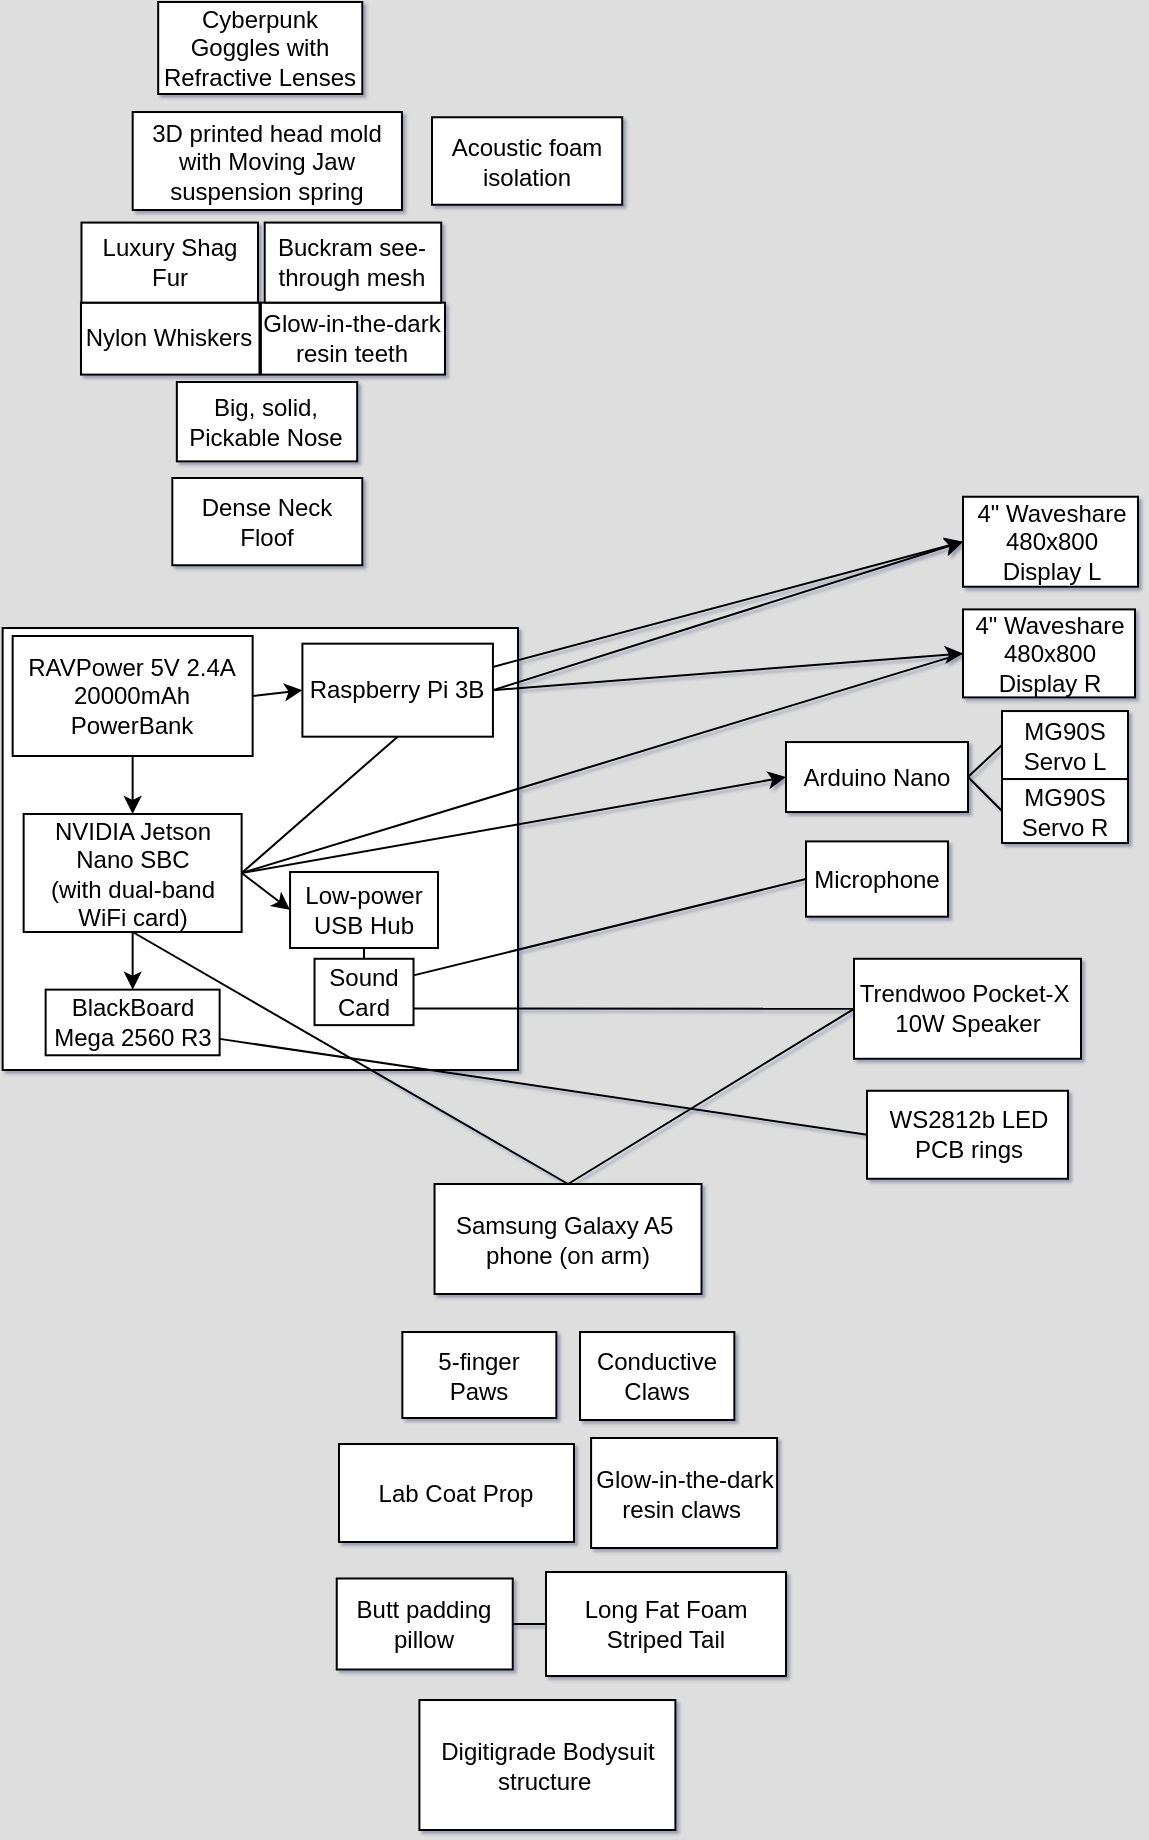 <mxfile version="13.9.5" type="device"><diagram id="meEQKwicSAwc1KFZT5nb" name="Page-1"><mxGraphModel dx="852" dy="494" grid="0" gridSize="10" guides="1" tooltips="1" connect="1" arrows="1" fold="1" page="1" pageScale="1" pageWidth="827" pageHeight="1169" background="#DEDEDE" math="0" shadow="1"><root><mxCell id="0"/><mxCell id="1" parent="0"/><mxCell id="DGbpkix3uCbMqAGdI3nw-2" value="" style="rounded=0;whiteSpace=wrap;html=1;" parent="1" vertex="1"><mxGeometry x="161.32" y="412" width="257.68" height="221" as="geometry"/></mxCell><mxCell id="sJYIKFFBBBpRVcEcnY1A-2" value="NVIDIA Jetson Nano SBC&lt;br&gt;(with dual-band WiFi card)" style="rounded=0;whiteSpace=wrap;html=1;" parent="1" vertex="1"><mxGeometry x="171.82" y="505" width="109" height="59" as="geometry"/></mxCell><mxCell id="sJYIKFFBBBpRVcEcnY1A-4" value="RAVPower 5V 2.4A&lt;br&gt;20000mAh PowerBank" style="rounded=0;whiteSpace=wrap;html=1;" parent="1" vertex="1"><mxGeometry x="166.32" y="416" width="120" height="60" as="geometry"/></mxCell><mxCell id="MiqG1OLB_oiA9NUDDggW-1" value="Trendwoo Pocket-X&amp;nbsp;&lt;br&gt;10W Speaker" style="rounded=0;whiteSpace=wrap;html=1;" parent="1" vertex="1"><mxGeometry x="587" y="577.39" width="113.5" height="50" as="geometry"/></mxCell><mxCell id="MiqG1OLB_oiA9NUDDggW-14" value="4&quot; Waveshare&lt;br&gt;480x800 Display L" style="rounded=0;whiteSpace=wrap;html=1;" parent="1" vertex="1"><mxGeometry x="641.5" y="346.37" width="87.5" height="45" as="geometry"/></mxCell><mxCell id="MiqG1OLB_oiA9NUDDggW-16" value="Microphone" style="rounded=0;whiteSpace=wrap;html=1;" parent="1" vertex="1"><mxGeometry x="563" y="518.7" width="71" height="37.65" as="geometry"/></mxCell><mxCell id="MiqG1OLB_oiA9NUDDggW-20" value="4&quot; Waveshare&lt;br&gt;480x800 Display R" style="rounded=0;whiteSpace=wrap;html=1;" parent="1" vertex="1"><mxGeometry x="641.5" y="402.7" width="86" height="44" as="geometry"/></mxCell><mxCell id="EwRE9bhfaP1bS0f3p2Km-1" value="3D printed head mold with Moving Jaw suspension spring" style="rounded=0;whiteSpace=wrap;html=1;" parent="1" vertex="1"><mxGeometry x="226.34" y="154.01" width="134.64" height="49" as="geometry"/></mxCell><mxCell id="d74oWjSoeUJaTprNm0ml-1" value="Sound Card" style="rounded=0;whiteSpace=wrap;html=1;" parent="1" vertex="1"><mxGeometry x="317.26" y="577.39" width="49.5" height="33.18" as="geometry"/></mxCell><mxCell id="1WqXuKTqIWCNE-_j3OdE-2" value="" style="endArrow=none;html=1;exitX=1;exitY=0.5;exitDx=0;exitDy=0;entryX=0;entryY=0.5;entryDx=0;entryDy=0;" parent="1" source="sJYIKFFBBBpRVcEcnY1A-2" target="MiqG1OLB_oiA9NUDDggW-20" edge="1"><mxGeometry width="50" height="50" relative="1" as="geometry"><mxPoint x="477" y="416" as="sourcePoint"/><mxPoint x="141" y="691" as="targetPoint"/></mxGeometry></mxCell><mxCell id="1WqXuKTqIWCNE-_j3OdE-3" value="" style="endArrow=classic;html=1;exitX=1;exitY=0.5;exitDx=0;exitDy=0;entryX=0;entryY=0.5;entryDx=0;entryDy=0;" parent="1" source="Yjcuvt-7D69lJ8ES1OOV-1" target="MiqG1OLB_oiA9NUDDggW-20" edge="1"><mxGeometry width="50" height="50" relative="1" as="geometry"><mxPoint x="369.52" y="444.09" as="sourcePoint"/><mxPoint x="141" y="691" as="targetPoint"/></mxGeometry></mxCell><mxCell id="Ozhnao1Kgd7wMi6BiEIW-4" value="Digitigrade Bodysuit structure&amp;nbsp;" style="rounded=0;whiteSpace=wrap;html=1;" parent="1" vertex="1"><mxGeometry x="369.71" y="948" width="128" height="65" as="geometry"/></mxCell><mxCell id="DGbpkix3uCbMqAGdI3nw-13" value="Lab Coat Prop" style="rounded=0;whiteSpace=wrap;html=1;" parent="1" vertex="1"><mxGeometry x="329.49" y="820" width="117.5" height="49" as="geometry"/></mxCell><mxCell id="xB7NIbq1R1IMoygo_GZn-1" value="BlackBoard Mega 2560 R3" style="rounded=0;whiteSpace=wrap;html=1;" parent="1" vertex="1"><mxGeometry x="182.82" y="592.82" width="87" height="32.82" as="geometry"/></mxCell><mxCell id="xB7NIbq1R1IMoygo_GZn-2" value="" style="endArrow=classic;html=1;exitX=0.5;exitY=1;exitDx=0;exitDy=0;entryX=0.5;entryY=0;entryDx=0;entryDy=0;" parent="1" source="sJYIKFFBBBpRVcEcnY1A-2" target="xB7NIbq1R1IMoygo_GZn-1" edge="1"><mxGeometry width="50" height="50" relative="1" as="geometry"><mxPoint x="82.74" y="980.68" as="sourcePoint"/><mxPoint x="132.74" y="930.68" as="targetPoint"/></mxGeometry></mxCell><mxCell id="xB7NIbq1R1IMoygo_GZn-4" value="Acoustic foam isolation" style="rounded=0;whiteSpace=wrap;html=1;" parent="1" vertex="1"><mxGeometry x="376" y="156.63" width="95.12" height="43.75" as="geometry"/></mxCell><mxCell id="Nwgi6No1Y5rALYJXFBc9-3" value="WS2812b LED PCB rings" style="rounded=0;whiteSpace=wrap;html=1;" parent="1" vertex="1"><mxGeometry x="593.5" y="643.39" width="100.5" height="44" as="geometry"/></mxCell><mxCell id="Nwgi6No1Y5rALYJXFBc9-7" value="" style="endArrow=none;html=1;entryX=1;entryY=0.75;entryDx=0;entryDy=0;exitX=0;exitY=0.5;exitDx=0;exitDy=0;" parent="1" source="Nwgi6No1Y5rALYJXFBc9-3" target="xB7NIbq1R1IMoygo_GZn-1" edge="1"><mxGeometry width="50" height="50" relative="1" as="geometry"><mxPoint x="33.5" y="899.37" as="sourcePoint"/><mxPoint x="83.5" y="849.37" as="targetPoint"/></mxGeometry></mxCell><mxCell id="SbJKU-Y2Ye1dmVYDqHo5-1" value="Glow-in-the-dark resin claws&amp;nbsp;" style="rounded=0;whiteSpace=wrap;html=1;" parent="1" vertex="1"><mxGeometry x="455.55" y="817.0" width="93" height="55" as="geometry"/></mxCell><mxCell id="H9GIjnEAIh9E3dcZyppp-1" value="Nylon Whiskers" style="rounded=0;whiteSpace=wrap;html=1;" parent="1" vertex="1"><mxGeometry x="200.49" y="249.31" width="89.25" height="36" as="geometry"/></mxCell><mxCell id="G8CKnrLTyZzQH0mxdqqO-1" value="Long Fat Foam Striped Tail" style="rounded=0;whiteSpace=wrap;html=1;" parent="1" vertex="1"><mxGeometry x="433.0" y="884" width="120" height="52" as="geometry"/></mxCell><mxCell id="5ehBXQJCV_ktka_rZLjv-2" value="Cyberpunk &lt;br&gt;Goggles with Refractive Lenses" style="rounded=0;whiteSpace=wrap;html=1;" parent="1" vertex="1"><mxGeometry x="239.09" y="99" width="102.07" height="46" as="geometry"/></mxCell><mxCell id="mjT4M5Ip4WEiN_Ukw4vy-4" value="Big, solid, Pickable Nose" style="rounded=0;whiteSpace=wrap;html=1;" parent="1" vertex="1"><mxGeometry x="248.42" y="289" width="90.17" height="39.69" as="geometry"/></mxCell><mxCell id="l3iReEpkzlMMZ4JEiKjo-1" value="Arduino Nano" style="rounded=0;whiteSpace=wrap;html=1;" parent="1" vertex="1"><mxGeometry x="553" y="469.03" width="91" height="35" as="geometry"/></mxCell><mxCell id="l3iReEpkzlMMZ4JEiKjo-5" value="" style="endArrow=classic;html=1;exitX=1;exitY=0.5;exitDx=0;exitDy=0;entryX=0;entryY=0.5;entryDx=0;entryDy=0;" parent="1" source="sJYIKFFBBBpRVcEcnY1A-2" target="l3iReEpkzlMMZ4JEiKjo-1" edge="1"><mxGeometry width="50" height="50" relative="1" as="geometry"><mxPoint x="96" y="1075.18" as="sourcePoint"/><mxPoint x="146" y="1025.18" as="targetPoint"/></mxGeometry></mxCell><mxCell id="l3iReEpkzlMMZ4JEiKjo-6" value="MG90S Servo L" style="rounded=0;whiteSpace=wrap;html=1;" parent="1" vertex="1"><mxGeometry x="661" y="453.53" width="63" height="34" as="geometry"/></mxCell><mxCell id="l3iReEpkzlMMZ4JEiKjo-7" value="MG90S Servo R" style="rounded=0;whiteSpace=wrap;html=1;" parent="1" vertex="1"><mxGeometry x="661" y="487.53" width="63" height="32" as="geometry"/></mxCell><mxCell id="l3iReEpkzlMMZ4JEiKjo-9" value="" style="endArrow=none;html=1;entryX=1;entryY=0.5;entryDx=0;entryDy=0;exitX=0;exitY=0.5;exitDx=0;exitDy=0;" parent="1" source="l3iReEpkzlMMZ4JEiKjo-7" target="l3iReEpkzlMMZ4JEiKjo-1" edge="1"><mxGeometry width="50" height="50" relative="1" as="geometry"><mxPoint x="109" y="1089.03" as="sourcePoint"/><mxPoint x="648" y="488.03" as="targetPoint"/></mxGeometry></mxCell><mxCell id="l3iReEpkzlMMZ4JEiKjo-10" value="" style="endArrow=none;html=1;exitX=1;exitY=0.5;exitDx=0;exitDy=0;entryX=0;entryY=0.5;entryDx=0;entryDy=0;" parent="1" source="l3iReEpkzlMMZ4JEiKjo-1" target="l3iReEpkzlMMZ4JEiKjo-6" edge="1"><mxGeometry width="50" height="50" relative="1" as="geometry"><mxPoint x="652" y="442.85" as="sourcePoint"/><mxPoint x="163" y="993.85" as="targetPoint"/></mxGeometry></mxCell><mxCell id="jllxHu10YHPrvjv_D6Jr-1" value="Glow-in-the-dark resin teeth" style="rounded=0;whiteSpace=wrap;html=1;" parent="1" vertex="1"><mxGeometry x="290.44" y="249.31" width="92.05" height="36" as="geometry"/></mxCell><mxCell id="1nplpBPKuo-pAkyZSkpJ-1" value="Dense Neck Floof" style="rounded=0;whiteSpace=wrap;html=1;" parent="1" vertex="1"><mxGeometry x="246.16" y="337" width="95" height="43.63" as="geometry"/></mxCell><mxCell id="mBO-9hLZOUBeBoBWAcDw-1" value="Samsung Galaxy A5&amp;nbsp; phone (on arm)" style="rounded=0;whiteSpace=wrap;html=1;" parent="1" vertex="1"><mxGeometry x="377.27" y="690" width="133.5" height="55" as="geometry"/></mxCell><mxCell id="xO1Hjzes8Y6__K4B7noJ-2" value="5-finger&lt;br&gt;Paws" style="rounded=0;whiteSpace=wrap;html=1;" parent="1" vertex="1"><mxGeometry x="361.18" y="764" width="77" height="43" as="geometry"/></mxCell><mxCell id="3gZyn0AzLIpGa5-qudjT-2" value="Butt padding pillow" style="rounded=0;whiteSpace=wrap;html=1;" parent="1" vertex="1"><mxGeometry x="328.37" y="887.25" width="88" height="45.5" as="geometry"/></mxCell><mxCell id="3gZyn0AzLIpGa5-qudjT-3" value="" style="endArrow=none;html=1;exitX=1;exitY=0.5;exitDx=0;exitDy=0;entryX=0;entryY=0.5;entryDx=0;entryDy=0;" parent="1" source="3gZyn0AzLIpGa5-qudjT-2" target="G8CKnrLTyZzQH0mxdqqO-1" edge="1"><mxGeometry width="50" height="50" relative="1" as="geometry"><mxPoint x="621.76" y="890" as="sourcePoint"/><mxPoint x="671.76" y="840" as="targetPoint"/></mxGeometry></mxCell><mxCell id="RNzUeTDi_I4CX30dIOAC-2" value="" style="endArrow=none;html=1;entryX=0;entryY=0.5;entryDx=0;entryDy=0;exitX=1;exitY=0.75;exitDx=0;exitDy=0;" parent="1" source="d74oWjSoeUJaTprNm0ml-1" target="MiqG1OLB_oiA9NUDDggW-1" edge="1"><mxGeometry width="50" height="50" relative="1" as="geometry"><mxPoint x="453" y="586" as="sourcePoint"/><mxPoint x="494" y="571.317" as="targetPoint"/></mxGeometry></mxCell><mxCell id="RNzUeTDi_I4CX30dIOAC-3" value="" style="endArrow=none;html=1;exitX=0.5;exitY=0;exitDx=0;exitDy=0;entryX=0;entryY=0.5;entryDx=0;entryDy=0;" parent="1" source="mBO-9hLZOUBeBoBWAcDw-1" target="MiqG1OLB_oiA9NUDDggW-1" edge="1"><mxGeometry width="50" height="50" relative="1" as="geometry"><mxPoint x="387" y="689" as="sourcePoint"/><mxPoint x="494" y="588.692" as="targetPoint"/></mxGeometry></mxCell><mxCell id="Go469ZPybtOP6rE_uH8v-2" value="" style="endArrow=classic;html=1;exitX=1;exitY=0.5;exitDx=0;exitDy=0;entryX=0;entryY=0.5;entryDx=0;entryDy=0;" parent="1" source="sJYIKFFBBBpRVcEcnY1A-2" target="jTzfO6-erH9s0pl-_g2K-1" edge="1"><mxGeometry width="50" height="50" relative="1" as="geometry"><mxPoint x="414" y="497" as="sourcePoint"/><mxPoint x="319" y="550.75" as="targetPoint"/></mxGeometry></mxCell><mxCell id="0xM1jMF4DC0OQ7RbYggz-1" value="Conductive Claws" style="rounded=0;whiteSpace=wrap;html=1;" parent="1" vertex="1"><mxGeometry x="450.0" y="764" width="77.18" height="44" as="geometry"/></mxCell><mxCell id="tlnqakFBp3Ho37KXmZqp-3" value="" style="endArrow=classic;html=1;exitX=1;exitY=0.5;exitDx=0;exitDy=0;entryX=0;entryY=0.5;entryDx=0;entryDy=0;" parent="1" source="Yjcuvt-7D69lJ8ES1OOV-1" target="MiqG1OLB_oiA9NUDDggW-14" edge="1"><mxGeometry width="50" height="50" relative="1" as="geometry"><mxPoint x="369.52" y="444.09" as="sourcePoint"/><mxPoint x="361" y="514" as="targetPoint"/></mxGeometry></mxCell><mxCell id="nYuNfDLr34HPvWMLvB9R-5" value="" style="endArrow=classic;html=1;entryX=0;entryY=0.5;entryDx=0;entryDy=0;exitX=1;exitY=0.25;exitDx=0;exitDy=0;" parent="1" source="Yjcuvt-7D69lJ8ES1OOV-1" target="MiqG1OLB_oiA9NUDDggW-14" edge="1"><mxGeometry width="50" height="50" relative="1" as="geometry"><mxPoint x="441" y="462" as="sourcePoint"/><mxPoint x="434" y="451.67" as="targetPoint"/></mxGeometry></mxCell><mxCell id="nYuNfDLr34HPvWMLvB9R-9" value="" style="endArrow=none;html=1;entryX=0;entryY=0.5;entryDx=0;entryDy=0;exitX=1;exitY=0.25;exitDx=0;exitDy=0;" parent="1" source="d74oWjSoeUJaTprNm0ml-1" target="MiqG1OLB_oiA9NUDDggW-16" edge="1"><mxGeometry width="50" height="50" relative="1" as="geometry"><mxPoint x="455" y="557" as="sourcePoint"/><mxPoint x="442" y="514" as="targetPoint"/></mxGeometry></mxCell><mxCell id="P2U7Luo28GVeBd__tEnY-2" value="" style="endArrow=classic;html=1;exitX=0.5;exitY=1;exitDx=0;exitDy=0;entryX=0.5;entryY=0;entryDx=0;entryDy=0;" parent="1" source="sJYIKFFBBBpRVcEcnY1A-4" target="sJYIKFFBBBpRVcEcnY1A-2" edge="1"><mxGeometry width="50" height="50" relative="1" as="geometry"><mxPoint x="395" y="609" as="sourcePoint"/><mxPoint x="445" y="559" as="targetPoint"/></mxGeometry></mxCell><mxCell id="Yjcuvt-7D69lJ8ES1OOV-1" value="Raspberry Pi 3B" style="rounded=0;whiteSpace=wrap;html=1;" parent="1" vertex="1"><mxGeometry x="311.2" y="419.83" width="95.27" height="46.51" as="geometry"/></mxCell><mxCell id="Yjcuvt-7D69lJ8ES1OOV-2" value="" style="endArrow=classic;html=1;exitX=1;exitY=0.5;exitDx=0;exitDy=0;entryX=0;entryY=0.5;entryDx=0;entryDy=0;" parent="1" source="sJYIKFFBBBpRVcEcnY1A-4" target="Yjcuvt-7D69lJ8ES1OOV-1" edge="1"><mxGeometry width="50" height="50" relative="1" as="geometry"><mxPoint x="395" y="689" as="sourcePoint"/><mxPoint x="445" y="639" as="targetPoint"/></mxGeometry></mxCell><mxCell id="b1FIaZmL2-PUH1ElRm9N-3" value="" style="endArrow=none;html=1;exitX=0.5;exitY=1;exitDx=0;exitDy=0;entryX=1;entryY=0.5;entryDx=0;entryDy=0;" parent="1" source="Yjcuvt-7D69lJ8ES1OOV-1" target="sJYIKFFBBBpRVcEcnY1A-2" edge="1"><mxGeometry width="50" height="50" relative="1" as="geometry"><mxPoint x="309.45" y="492" as="sourcePoint"/><mxPoint x="437" y="639" as="targetPoint"/></mxGeometry></mxCell><mxCell id="GC41YmiKgaQJMAMfDbUV-1" value="Luxury Shag Fur" style="rounded=0;whiteSpace=wrap;html=1;" parent="1" vertex="1"><mxGeometry x="200.74" y="209.29" width="88.26" height="40.02" as="geometry"/></mxCell><mxCell id="GC41YmiKgaQJMAMfDbUV-2" value="Buckram see-through mesh" style="rounded=0;whiteSpace=wrap;html=1;" parent="1" vertex="1"><mxGeometry x="292.35" y="209.29" width="88.26" height="40.02" as="geometry"/></mxCell><mxCell id="jTzfO6-erH9s0pl-_g2K-1" value="Low-power USB Hub" style="rounded=0;whiteSpace=wrap;html=1;" parent="1" vertex="1"><mxGeometry x="305.03" y="534" width="73.97" height="38" as="geometry"/></mxCell><mxCell id="jTzfO6-erH9s0pl-_g2K-2" value="" style="endArrow=none;html=1;exitX=0.5;exitY=1;exitDx=0;exitDy=0;entryX=0.5;entryY=0;entryDx=0;entryDy=0;" parent="1" source="jTzfO6-erH9s0pl-_g2K-1" target="d74oWjSoeUJaTprNm0ml-1" edge="1"><mxGeometry width="50" height="50" relative="1" as="geometry"><mxPoint x="387" y="674" as="sourcePoint"/><mxPoint x="437" y="624" as="targetPoint"/></mxGeometry></mxCell><mxCell id="PCkoBoMsVLwFoIMp-Y2q-1" value="" style="endArrow=none;html=1;exitX=0.5;exitY=0;exitDx=0;exitDy=0;entryX=0.5;entryY=1;entryDx=0;entryDy=0;" edge="1" parent="1" source="mBO-9hLZOUBeBoBWAcDw-1" target="sJYIKFFBBBpRVcEcnY1A-2"><mxGeometry width="50" height="50" relative="1" as="geometry"><mxPoint x="55" y="693.39" as="sourcePoint"/><mxPoint x="105" y="643.39" as="targetPoint"/></mxGeometry></mxCell></root></mxGraphModel></diagram></mxfile>
